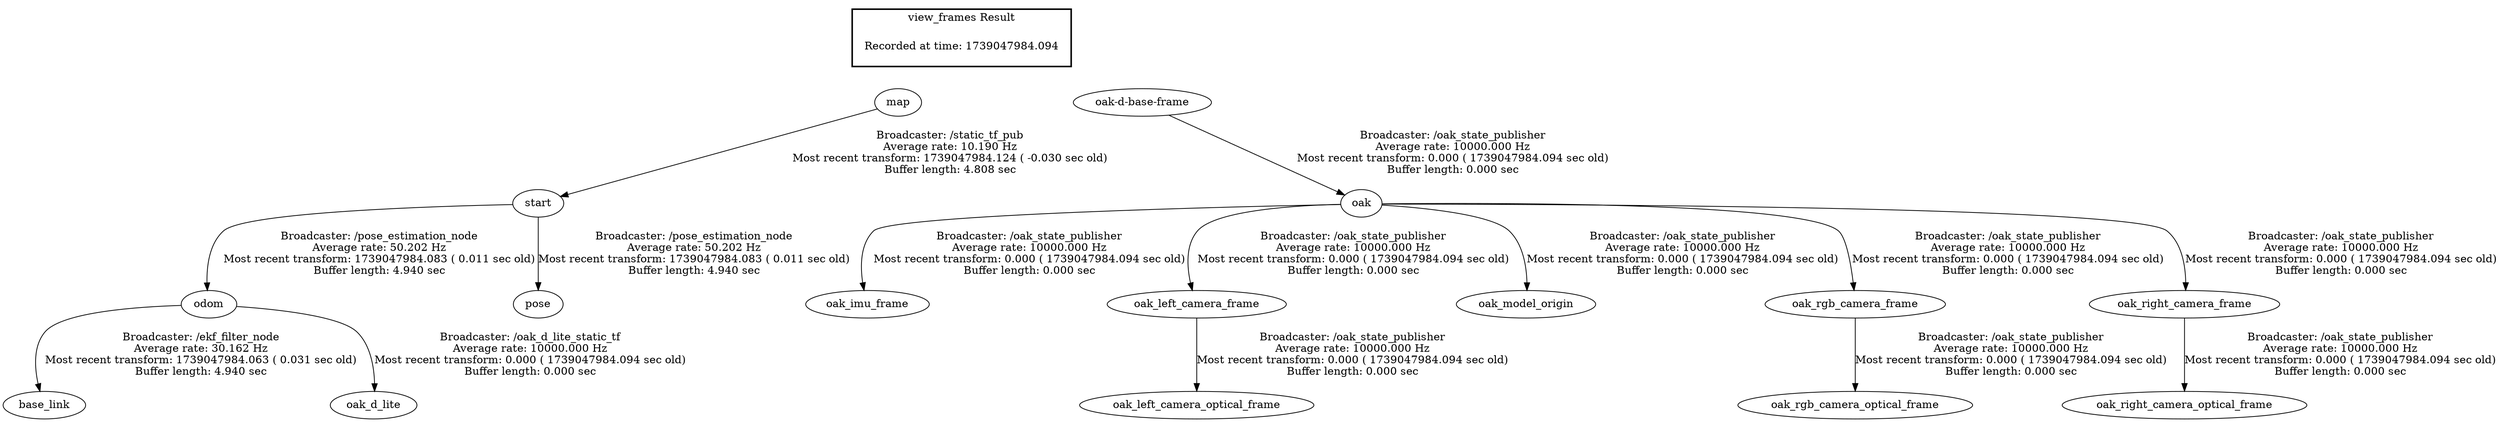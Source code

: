 digraph G {
"odom" -> "base_link"[label="Broadcaster: /ekf_filter_node\nAverage rate: 30.162 Hz\nMost recent transform: 1739047984.063 ( 0.031 sec old)\nBuffer length: 4.940 sec\n"];
"start" -> "odom"[label="Broadcaster: /pose_estimation_node\nAverage rate: 50.202 Hz\nMost recent transform: 1739047984.083 ( 0.011 sec old)\nBuffer length: 4.940 sec\n"];
"odom" -> "oak_d_lite"[label="Broadcaster: /oak_d_lite_static_tf\nAverage rate: 10000.000 Hz\nMost recent transform: 0.000 ( 1739047984.094 sec old)\nBuffer length: 0.000 sec\n"];
"start" -> "pose"[label="Broadcaster: /pose_estimation_node\nAverage rate: 50.202 Hz\nMost recent transform: 1739047984.083 ( 0.011 sec old)\nBuffer length: 4.940 sec\n"];
"map" -> "start"[label="Broadcaster: /static_tf_pub\nAverage rate: 10.190 Hz\nMost recent transform: 1739047984.124 ( -0.030 sec old)\nBuffer length: 4.808 sec\n"];
"oak-d-base-frame" -> "oak"[label="Broadcaster: /oak_state_publisher\nAverage rate: 10000.000 Hz\nMost recent transform: 0.000 ( 1739047984.094 sec old)\nBuffer length: 0.000 sec\n"];
"oak" -> "oak_imu_frame"[label="Broadcaster: /oak_state_publisher\nAverage rate: 10000.000 Hz\nMost recent transform: 0.000 ( 1739047984.094 sec old)\nBuffer length: 0.000 sec\n"];
"oak" -> "oak_left_camera_frame"[label="Broadcaster: /oak_state_publisher\nAverage rate: 10000.000 Hz\nMost recent transform: 0.000 ( 1739047984.094 sec old)\nBuffer length: 0.000 sec\n"];
"oak_left_camera_frame" -> "oak_left_camera_optical_frame"[label="Broadcaster: /oak_state_publisher\nAverage rate: 10000.000 Hz\nMost recent transform: 0.000 ( 1739047984.094 sec old)\nBuffer length: 0.000 sec\n"];
"oak" -> "oak_model_origin"[label="Broadcaster: /oak_state_publisher\nAverage rate: 10000.000 Hz\nMost recent transform: 0.000 ( 1739047984.094 sec old)\nBuffer length: 0.000 sec\n"];
"oak" -> "oak_rgb_camera_frame"[label="Broadcaster: /oak_state_publisher\nAverage rate: 10000.000 Hz\nMost recent transform: 0.000 ( 1739047984.094 sec old)\nBuffer length: 0.000 sec\n"];
"oak_rgb_camera_frame" -> "oak_rgb_camera_optical_frame"[label="Broadcaster: /oak_state_publisher\nAverage rate: 10000.000 Hz\nMost recent transform: 0.000 ( 1739047984.094 sec old)\nBuffer length: 0.000 sec\n"];
"oak" -> "oak_right_camera_frame"[label="Broadcaster: /oak_state_publisher\nAverage rate: 10000.000 Hz\nMost recent transform: 0.000 ( 1739047984.094 sec old)\nBuffer length: 0.000 sec\n"];
"oak_right_camera_frame" -> "oak_right_camera_optical_frame"[label="Broadcaster: /oak_state_publisher\nAverage rate: 10000.000 Hz\nMost recent transform: 0.000 ( 1739047984.094 sec old)\nBuffer length: 0.000 sec\n"];
edge [style=invis];
 subgraph cluster_legend { style=bold; color=black; label ="view_frames Result";
"Recorded at time: 1739047984.094"[ shape=plaintext ] ;
 }->"oak-d-base-frame";
edge [style=invis];
 subgraph cluster_legend { style=bold; color=black; label ="view_frames Result";
"Recorded at time: 1739047984.094"[ shape=plaintext ] ;
 }->"map";
}